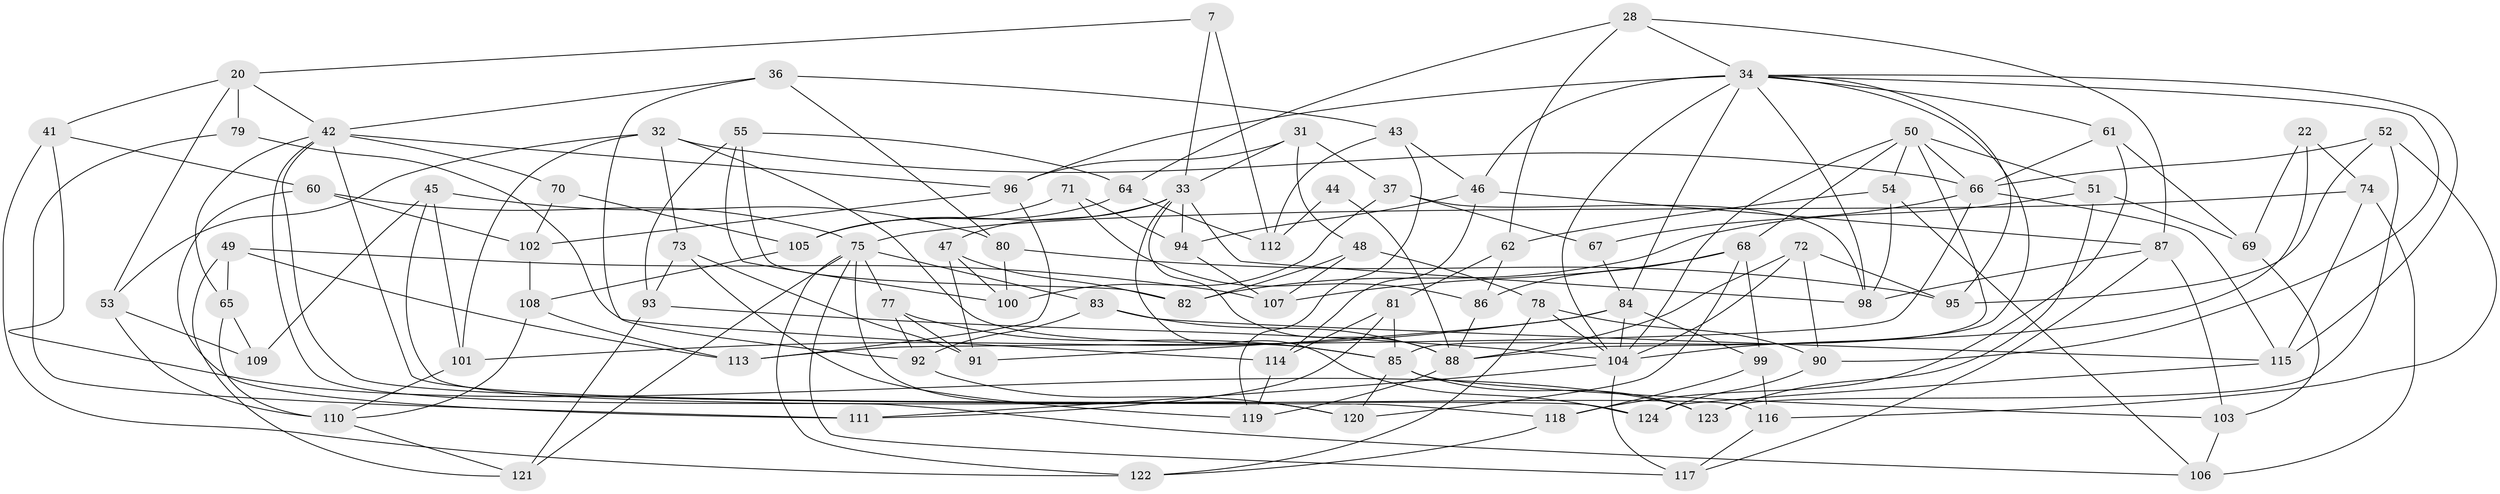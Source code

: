 // original degree distribution, {4: 1.0}
// Generated by graph-tools (version 1.1) at 2025/03/03/04/25 22:03:03]
// undirected, 86 vertices, 191 edges
graph export_dot {
graph [start="1"]
  node [color=gray90,style=filled];
  7;
  20 [super="+18"];
  22;
  28;
  31;
  32 [super="+27"];
  33 [super="+2+21"];
  34 [super="+4+10"];
  36;
  37;
  41;
  42 [super="+6+30"];
  43;
  44;
  45;
  46 [super="+13"];
  47;
  48;
  49;
  50 [super="+17"];
  51;
  52;
  53;
  54;
  55;
  60;
  61;
  62;
  64;
  65 [super="+8"];
  66 [super="+16+23"];
  67;
  68 [super="+35"];
  69;
  70;
  71;
  72;
  73;
  74 [super="+19"];
  75 [super="+14+58"];
  77;
  78;
  79;
  80;
  81;
  82;
  83;
  84 [super="+57"];
  85 [super="+56"];
  86;
  87 [super="+59"];
  88 [super="+12+40"];
  90;
  91;
  92;
  93;
  94 [super="+11"];
  95;
  96 [super="+76"];
  98 [super="+25"];
  99 [super="+24"];
  100;
  101;
  102;
  103;
  104 [super="+15+63+29"];
  105 [super="+39"];
  106;
  107;
  108;
  109;
  110 [super="+97"];
  111;
  112 [super="+89"];
  113;
  114;
  115 [super="+38"];
  116;
  117;
  118;
  119;
  120;
  121;
  122;
  123;
  124;
  7 -- 33;
  7 -- 112 [weight=2];
  7 -- 20;
  20 -- 41;
  20 -- 79 [weight=2];
  20 -- 53;
  20 -- 42;
  22 -- 69;
  22 -- 104;
  22 -- 74 [weight=2];
  28 -- 62;
  28 -- 64;
  28 -- 34;
  28 -- 87;
  31 -- 48;
  31 -- 37;
  31 -- 33;
  31 -- 96;
  32 -- 53;
  32 -- 73;
  32 -- 66 [weight=2];
  32 -- 85;
  32 -- 101;
  33 -- 98;
  33 -- 124;
  33 -- 47;
  33 -- 105;
  33 -- 94;
  33 -- 88;
  34 -- 84;
  34 -- 61;
  34 -- 46;
  34 -- 96 [weight=2];
  34 -- 115;
  34 -- 90;
  34 -- 95;
  34 -- 88;
  34 -- 104;
  34 -- 98;
  36 -- 92;
  36 -- 42;
  36 -- 80;
  36 -- 43;
  37 -- 67;
  37 -- 100;
  37 -- 98;
  41 -- 122;
  41 -- 123;
  41 -- 60;
  42 -- 70;
  42 -- 96;
  42 -- 124;
  42 -- 118;
  42 -- 65;
  42 -- 106;
  43 -- 119;
  43 -- 46;
  43 -- 112;
  44 -- 112 [weight=2];
  44 -- 88 [weight=2];
  45 -- 80;
  45 -- 101;
  45 -- 109;
  45 -- 116;
  46 -- 94 [weight=2];
  46 -- 114;
  46 -- 87;
  47 -- 91;
  47 -- 82;
  47 -- 100;
  48 -- 82;
  48 -- 78;
  48 -- 107;
  49 -- 113;
  49 -- 107;
  49 -- 121;
  49 -- 65;
  50 -- 85 [weight=2];
  50 -- 51;
  50 -- 54;
  50 -- 104 [weight=2];
  50 -- 66;
  50 -- 68;
  51 -- 82;
  51 -- 123;
  51 -- 69;
  52 -- 123;
  52 -- 95;
  52 -- 116;
  52 -- 66;
  53 -- 109;
  53 -- 110;
  54 -- 106;
  54 -- 98;
  54 -- 62;
  55 -- 93;
  55 -- 100;
  55 -- 64;
  55 -- 82;
  60 -- 102;
  60 -- 111;
  60 -- 75;
  61 -- 118;
  61 -- 69;
  61 -- 66;
  62 -- 81;
  62 -- 86;
  64 -- 112;
  64 -- 105;
  65 -- 109 [weight=2];
  65 -- 110 [weight=2];
  66 -- 67;
  66 -- 113;
  66 -- 115;
  67 -- 84 [weight=2];
  68 -- 99 [weight=2];
  68 -- 120;
  68 -- 107;
  68 -- 86;
  69 -- 103;
  70 -- 102;
  70 -- 105 [weight=2];
  71 -- 86;
  71 -- 94 [weight=2];
  71 -- 105;
  72 -- 90;
  72 -- 95;
  72 -- 88;
  72 -- 104;
  73 -- 93;
  73 -- 119;
  73 -- 91;
  74 -- 115 [weight=2];
  74 -- 106;
  74 -- 75;
  75 -- 117;
  75 -- 122;
  75 -- 83;
  75 -- 77;
  75 -- 120;
  75 -- 121;
  77 -- 91;
  77 -- 92;
  77 -- 85;
  78 -- 104;
  78 -- 122;
  78 -- 90;
  79 -- 114;
  79 -- 111;
  80 -- 100;
  80 -- 95;
  81 -- 114;
  81 -- 111;
  81 -- 85;
  83 -- 92;
  83 -- 88;
  83 -- 115;
  84 -- 91;
  84 -- 99 [weight=2];
  84 -- 101;
  84 -- 104;
  85 -- 120;
  85 -- 103;
  85 -- 123;
  86 -- 88;
  87 -- 98 [weight=2];
  87 -- 103;
  87 -- 117;
  88 -- 119;
  90 -- 124;
  92 -- 120;
  93 -- 121;
  93 -- 104;
  94 -- 107;
  96 -- 102;
  96 -- 113;
  99 -- 118;
  99 -- 116;
  101 -- 110;
  102 -- 108;
  103 -- 106;
  104 -- 117;
  104 -- 111;
  105 -- 108;
  108 -- 113;
  108 -- 110;
  110 -- 121;
  114 -- 119;
  115 -- 124;
  116 -- 117;
  118 -- 122;
}
